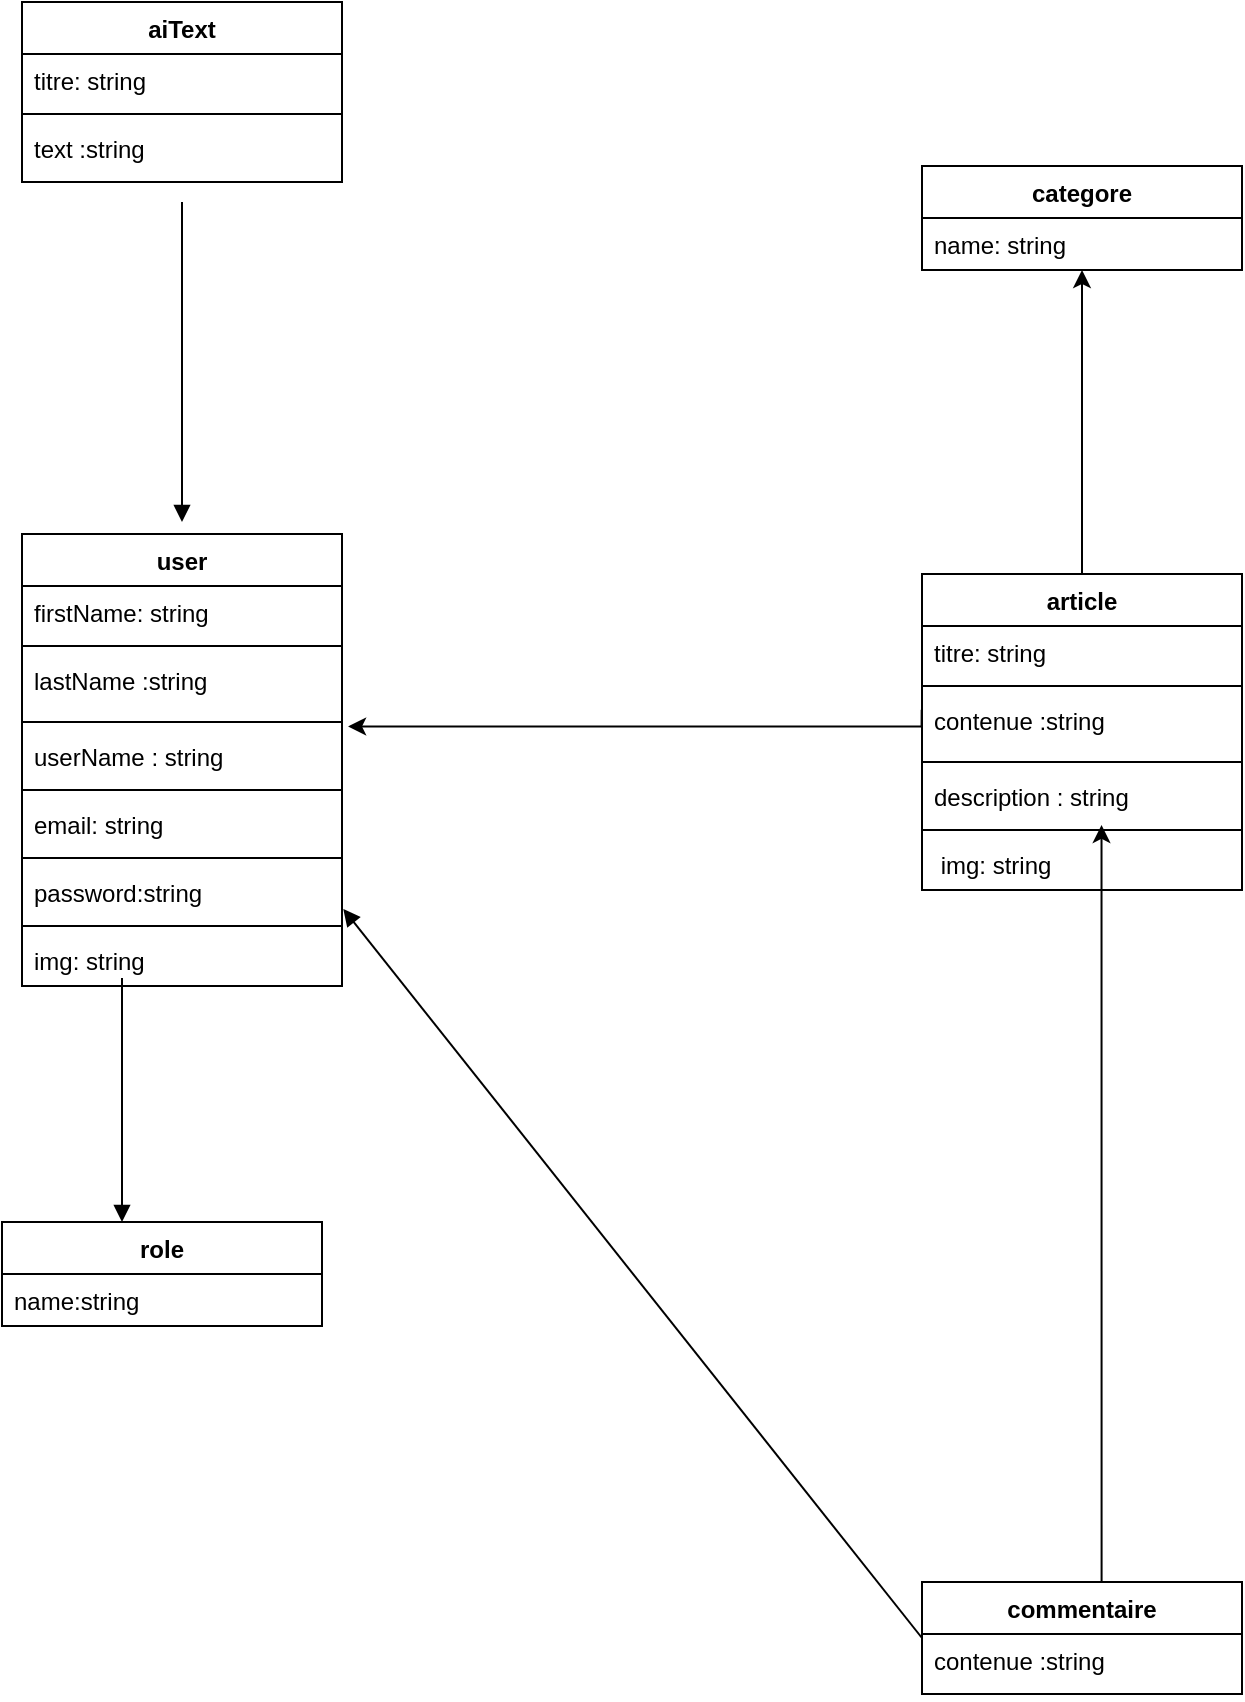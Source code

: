 <mxfile version="12.2.4" pages="1"><diagram id="KMwkKS8QNOpNzar1OYLo" name="Page-1"><mxGraphModel dx="546" dy="1567" grid="1" gridSize="10" guides="1" tooltips="1" connect="1" arrows="1" fold="1" page="1" pageScale="1" pageWidth="827" pageHeight="1169" math="0" shadow="0"><root><mxCell id="0"/><mxCell id="1" parent="0"/><mxCell id="3" value="role" style="swimlane;fontStyle=1;align=center;verticalAlign=top;childLayout=stackLayout;horizontal=1;startSize=26;horizontalStack=0;resizeParent=1;resizeParentMax=0;resizeLast=0;collapsible=1;marginBottom=0;" parent="1" vertex="1"><mxGeometry x="40" y="200" width="160" height="52" as="geometry"><mxRectangle x="50" y="120" width="60" height="26" as="alternateBounds"/></mxGeometry></mxCell><mxCell id="4" value="name:string" style="text;strokeColor=none;fillColor=none;align=left;verticalAlign=top;spacingLeft=4;spacingRight=4;overflow=hidden;rotatable=0;points=[[0,0.5],[1,0.5]];portConstraint=eastwest;" parent="3" vertex="1"><mxGeometry y="26" width="160" height="26" as="geometry"/></mxCell><mxCell id="60" value="" style="edgeStyle=orthogonalEdgeStyle;rounded=0;orthogonalLoop=1;jettySize=auto;html=1;exitX=-0.001;exitY=0.261;exitDx=0;exitDy=0;exitPerimeter=0;entryX=1.019;entryY=-0.068;entryDx=0;entryDy=0;entryPerimeter=0;" parent="1" source="54" target="44" edge="1"><mxGeometry relative="1" as="geometry"><Array as="points"><mxPoint x="500" y="-48"/></Array><mxPoint x="420" y="-140" as="targetPoint"/></mxGeometry></mxCell><mxCell id="40" value="user" style="swimlane;fontStyle=1;align=center;verticalAlign=top;childLayout=stackLayout;horizontal=1;startSize=26;horizontalStack=0;resizeParent=1;resizeParentMax=0;resizeLast=0;collapsible=1;marginBottom=0;" parent="1" vertex="1"><mxGeometry x="50" y="-144" width="160" height="226" as="geometry"><mxRectangle x="50" y="120" width="60" height="26" as="alternateBounds"/></mxGeometry></mxCell><mxCell id="41" value="firstName: string" style="text;strokeColor=none;fillColor=none;align=left;verticalAlign=top;spacingLeft=4;spacingRight=4;overflow=hidden;rotatable=0;points=[[0,0.5],[1,0.5]];portConstraint=eastwest;" parent="40" vertex="1"><mxGeometry y="26" width="160" height="26" as="geometry"/></mxCell><mxCell id="42" value="" style="line;strokeWidth=1;fillColor=none;align=left;verticalAlign=middle;spacingTop=-1;spacingLeft=3;spacingRight=3;rotatable=0;labelPosition=right;points=[];portConstraint=eastwest;" parent="40" vertex="1"><mxGeometry y="52" width="160" height="8" as="geometry"/></mxCell><mxCell id="43" value="lastName :string" style="text;strokeColor=none;fillColor=none;align=left;verticalAlign=top;spacingLeft=4;spacingRight=4;overflow=hidden;rotatable=0;points=[[0,0.5],[1,0.5]];portConstraint=eastwest;" parent="40" vertex="1"><mxGeometry y="60" width="160" height="30" as="geometry"/></mxCell><mxCell id="62" value="" style="line;strokeWidth=1;fillColor=none;align=left;verticalAlign=middle;spacingTop=-1;spacingLeft=3;spacingRight=3;rotatable=0;labelPosition=right;points=[];portConstraint=eastwest;" parent="40" vertex="1"><mxGeometry y="90" width="160" height="8" as="geometry"/></mxCell><mxCell id="44" value="userName : string" style="text;strokeColor=none;fillColor=none;align=left;verticalAlign=top;spacingLeft=4;spacingRight=4;overflow=hidden;rotatable=0;points=[[0,0.5],[1,0.5]];portConstraint=eastwest;" parent="40" vertex="1"><mxGeometry y="98" width="160" height="26" as="geometry"/></mxCell><mxCell id="45" value="" style="line;strokeWidth=1;fillColor=none;align=left;verticalAlign=middle;spacingTop=-1;spacingLeft=3;spacingRight=3;rotatable=0;labelPosition=right;points=[];portConstraint=eastwest;" parent="40" vertex="1"><mxGeometry y="124" width="160" height="8" as="geometry"/></mxCell><mxCell id="46" value="email: string" style="text;strokeColor=none;fillColor=none;align=left;verticalAlign=top;spacingLeft=4;spacingRight=4;overflow=hidden;rotatable=0;points=[[0,0.5],[1,0.5]];portConstraint=eastwest;" parent="40" vertex="1"><mxGeometry y="132" width="160" height="26" as="geometry"/></mxCell><mxCell id="47" value="" style="line;strokeWidth=1;fillColor=none;align=left;verticalAlign=middle;spacingTop=-1;spacingLeft=3;spacingRight=3;rotatable=0;labelPosition=right;points=[];portConstraint=eastwest;" parent="40" vertex="1"><mxGeometry y="158" width="160" height="8" as="geometry"/></mxCell><mxCell id="48" value="password:string" style="text;strokeColor=none;fillColor=none;align=left;verticalAlign=top;spacingLeft=4;spacingRight=4;overflow=hidden;rotatable=0;points=[[0,0.5],[1,0.5]];portConstraint=eastwest;" parent="40" vertex="1"><mxGeometry y="166" width="160" height="26" as="geometry"/></mxCell><mxCell id="97" value="" style="line;strokeWidth=1;fillColor=none;align=left;verticalAlign=middle;spacingTop=-1;spacingLeft=3;spacingRight=3;rotatable=0;labelPosition=right;points=[];portConstraint=eastwest;" vertex="1" parent="40"><mxGeometry y="192" width="160" height="8" as="geometry"/></mxCell><mxCell id="96" value="img: string" style="text;strokeColor=none;fillColor=none;align=left;verticalAlign=top;spacingLeft=4;spacingRight=4;overflow=hidden;rotatable=0;points=[[0,0.5],[1,0.5]];portConstraint=eastwest;" vertex="1" parent="40"><mxGeometry y="200" width="160" height="26" as="geometry"/></mxCell><mxCell id="72" value="aiText" style="swimlane;fontStyle=1;align=center;verticalAlign=top;childLayout=stackLayout;horizontal=1;startSize=26;horizontalStack=0;resizeParent=1;resizeParentMax=0;resizeLast=0;collapsible=1;marginBottom=0;" parent="1" vertex="1"><mxGeometry x="50" y="-410" width="160" height="90" as="geometry"><mxRectangle x="50" y="120" width="60" height="26" as="alternateBounds"/></mxGeometry></mxCell><mxCell id="73" value="titre: string" style="text;strokeColor=none;fillColor=none;align=left;verticalAlign=top;spacingLeft=4;spacingRight=4;overflow=hidden;rotatable=0;points=[[0,0.5],[1,0.5]];portConstraint=eastwest;" parent="72" vertex="1"><mxGeometry y="26" width="160" height="26" as="geometry"/></mxCell><mxCell id="74" value="" style="line;strokeWidth=1;fillColor=none;align=left;verticalAlign=middle;spacingTop=-1;spacingLeft=3;spacingRight=3;rotatable=0;labelPosition=right;points=[];portConstraint=eastwest;" parent="72" vertex="1"><mxGeometry y="52" width="160" height="8" as="geometry"/></mxCell><mxCell id="75" value="text :string" style="text;strokeColor=none;fillColor=none;align=left;verticalAlign=top;spacingLeft=4;spacingRight=4;overflow=hidden;rotatable=0;points=[[0,0.5],[1,0.5]];portConstraint=eastwest;" parent="72" vertex="1"><mxGeometry y="60" width="160" height="30" as="geometry"/></mxCell><mxCell id="69" value="" style="edgeStyle=orthogonalEdgeStyle;rounded=0;orthogonalLoop=1;jettySize=auto;html=1;entryX=0.561;entryY=1.056;entryDx=0;entryDy=0;entryPerimeter=0;exitX=0.602;exitY=0.001;exitDx=0;exitDy=0;exitPerimeter=0;" parent="1" source="63" target="55" edge="1"><mxGeometry relative="1" as="geometry"><mxPoint x="589" y="370" as="sourcePoint"/><Array as="points"><mxPoint x="589" y="380"/></Array></mxGeometry></mxCell><mxCell id="90" value="" style="edgeStyle=orthogonalEdgeStyle;rounded=0;orthogonalLoop=1;jettySize=auto;html=1;" parent="1" source="51" target="84" edge="1"><mxGeometry relative="1" as="geometry"/></mxCell><mxCell id="51" value="article" style="swimlane;fontStyle=1;align=center;verticalAlign=top;childLayout=stackLayout;horizontal=1;startSize=26;horizontalStack=0;resizeParent=1;resizeParentMax=0;resizeLast=0;collapsible=1;marginBottom=0;" parent="1" vertex="1"><mxGeometry x="500" y="-124" width="160" height="158" as="geometry"><mxRectangle x="50" y="120" width="60" height="26" as="alternateBounds"/></mxGeometry></mxCell><mxCell id="52" value="titre: string" style="text;strokeColor=none;fillColor=none;align=left;verticalAlign=top;spacingLeft=4;spacingRight=4;overflow=hidden;rotatable=0;points=[[0,0.5],[1,0.5]];portConstraint=eastwest;" parent="51" vertex="1"><mxGeometry y="26" width="160" height="26" as="geometry"/></mxCell><mxCell id="53" value="" style="line;strokeWidth=1;fillColor=none;align=left;verticalAlign=middle;spacingTop=-1;spacingLeft=3;spacingRight=3;rotatable=0;labelPosition=right;points=[];portConstraint=eastwest;" parent="51" vertex="1"><mxGeometry y="52" width="160" height="8" as="geometry"/></mxCell><mxCell id="54" value="contenue :string" style="text;strokeColor=none;fillColor=none;align=left;verticalAlign=top;spacingLeft=4;spacingRight=4;overflow=hidden;rotatable=0;points=[[0,0.5],[1,0.5]];portConstraint=eastwest;" parent="51" vertex="1"><mxGeometry y="60" width="160" height="30" as="geometry"/></mxCell><mxCell id="61" value="" style="line;strokeWidth=1;fillColor=none;align=left;verticalAlign=middle;spacingTop=-1;spacingLeft=3;spacingRight=3;rotatable=0;labelPosition=right;points=[];portConstraint=eastwest;" parent="51" vertex="1"><mxGeometry y="90" width="160" height="8" as="geometry"/></mxCell><mxCell id="55" value="description : string" style="text;strokeColor=none;fillColor=none;align=left;verticalAlign=top;spacingLeft=4;spacingRight=4;overflow=hidden;rotatable=0;points=[[0,0.5],[1,0.5]];portConstraint=eastwest;" parent="51" vertex="1"><mxGeometry y="98" width="160" height="26" as="geometry"/></mxCell><mxCell id="95" value="" style="line;strokeWidth=1;fillColor=none;align=left;verticalAlign=middle;spacingTop=-1;spacingLeft=3;spacingRight=3;rotatable=0;labelPosition=right;points=[];portConstraint=eastwest;" vertex="1" parent="51"><mxGeometry y="124" width="160" height="8" as="geometry"/></mxCell><mxCell id="94" value=" img: string&#10;" style="text;strokeColor=none;fillColor=none;align=left;verticalAlign=top;spacingLeft=4;spacingRight=4;overflow=hidden;rotatable=0;points=[[0,0.5],[1,0.5]];portConstraint=eastwest;" vertex="1" parent="51"><mxGeometry y="132" width="160" height="26" as="geometry"/></mxCell><mxCell id="84" value="categore" style="swimlane;fontStyle=1;align=center;verticalAlign=top;childLayout=stackLayout;horizontal=1;startSize=26;horizontalStack=0;resizeParent=1;resizeParentMax=0;resizeLast=0;collapsible=1;marginBottom=0;" parent="1" vertex="1"><mxGeometry x="500" y="-328" width="160" height="52" as="geometry"><mxRectangle x="50" y="120" width="60" height="26" as="alternateBounds"/></mxGeometry></mxCell><mxCell id="85" value="name: string" style="text;strokeColor=none;fillColor=none;align=left;verticalAlign=top;spacingLeft=4;spacingRight=4;overflow=hidden;rotatable=0;points=[[0,0.5],[1,0.5]];portConstraint=eastwest;" parent="84" vertex="1"><mxGeometry y="26" width="160" height="26" as="geometry"/></mxCell><mxCell id="63" value="commentaire" style="swimlane;fontStyle=1;align=center;verticalAlign=top;childLayout=stackLayout;horizontal=1;startSize=26;horizontalStack=0;resizeParent=1;resizeParentMax=0;resizeLast=0;collapsible=1;marginBottom=0;" parent="1" vertex="1"><mxGeometry x="500" y="380" width="160" height="56" as="geometry"><mxRectangle x="50" y="120" width="60" height="26" as="alternateBounds"/></mxGeometry></mxCell><mxCell id="66" value="contenue :string" style="text;strokeColor=none;fillColor=none;align=left;verticalAlign=top;spacingLeft=4;spacingRight=4;overflow=hidden;rotatable=0;points=[[0,0.5],[1,0.5]];portConstraint=eastwest;" parent="63" vertex="1"><mxGeometry y="26" width="160" height="30" as="geometry"/></mxCell><mxCell id="71" value="" style="html=1;verticalAlign=bottom;endArrow=block;exitX=0;exitY=0.5;exitDx=0;exitDy=0;entryX=1.004;entryY=0.825;entryDx=0;entryDy=0;entryPerimeter=0;" parent="1" source="63" target="48" edge="1"><mxGeometry width="80" relative="1" as="geometry"><mxPoint x="220" y="10" as="sourcePoint"/><mxPoint x="380" y="70" as="targetPoint"/></mxGeometry></mxCell><mxCell id="92" value="" style="html=1;verticalAlign=bottom;endArrow=block;" parent="1" edge="1"><mxGeometry width="80" relative="1" as="geometry"><mxPoint x="130" y="-310" as="sourcePoint"/><mxPoint x="130" y="-150" as="targetPoint"/></mxGeometry></mxCell><mxCell id="93" value="" style="html=1;verticalAlign=bottom;endArrow=block;" parent="1" edge="1"><mxGeometry width="80" relative="1" as="geometry"><mxPoint x="100" y="78" as="sourcePoint"/><mxPoint x="100" y="200" as="targetPoint"/></mxGeometry></mxCell></root></mxGraphModel></diagram></mxfile>